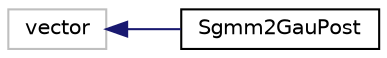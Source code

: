 digraph "Graphical Class Hierarchy"
{
  edge [fontname="Helvetica",fontsize="10",labelfontname="Helvetica",labelfontsize="10"];
  node [fontname="Helvetica",fontsize="10",shape=record];
  rankdir="LR";
  Node26 [label="vector",height=0.2,width=0.4,color="grey75", fillcolor="white", style="filled"];
  Node26 -> Node0 [dir="back",color="midnightblue",fontsize="10",style="solid",fontname="Helvetica"];
  Node0 [label="Sgmm2GauPost",height=0.2,width=0.4,color="black", fillcolor="white", style="filled",URL="$classkaldi_1_1Sgmm2GauPost.html",tooltip="indexed by time. "];
}
